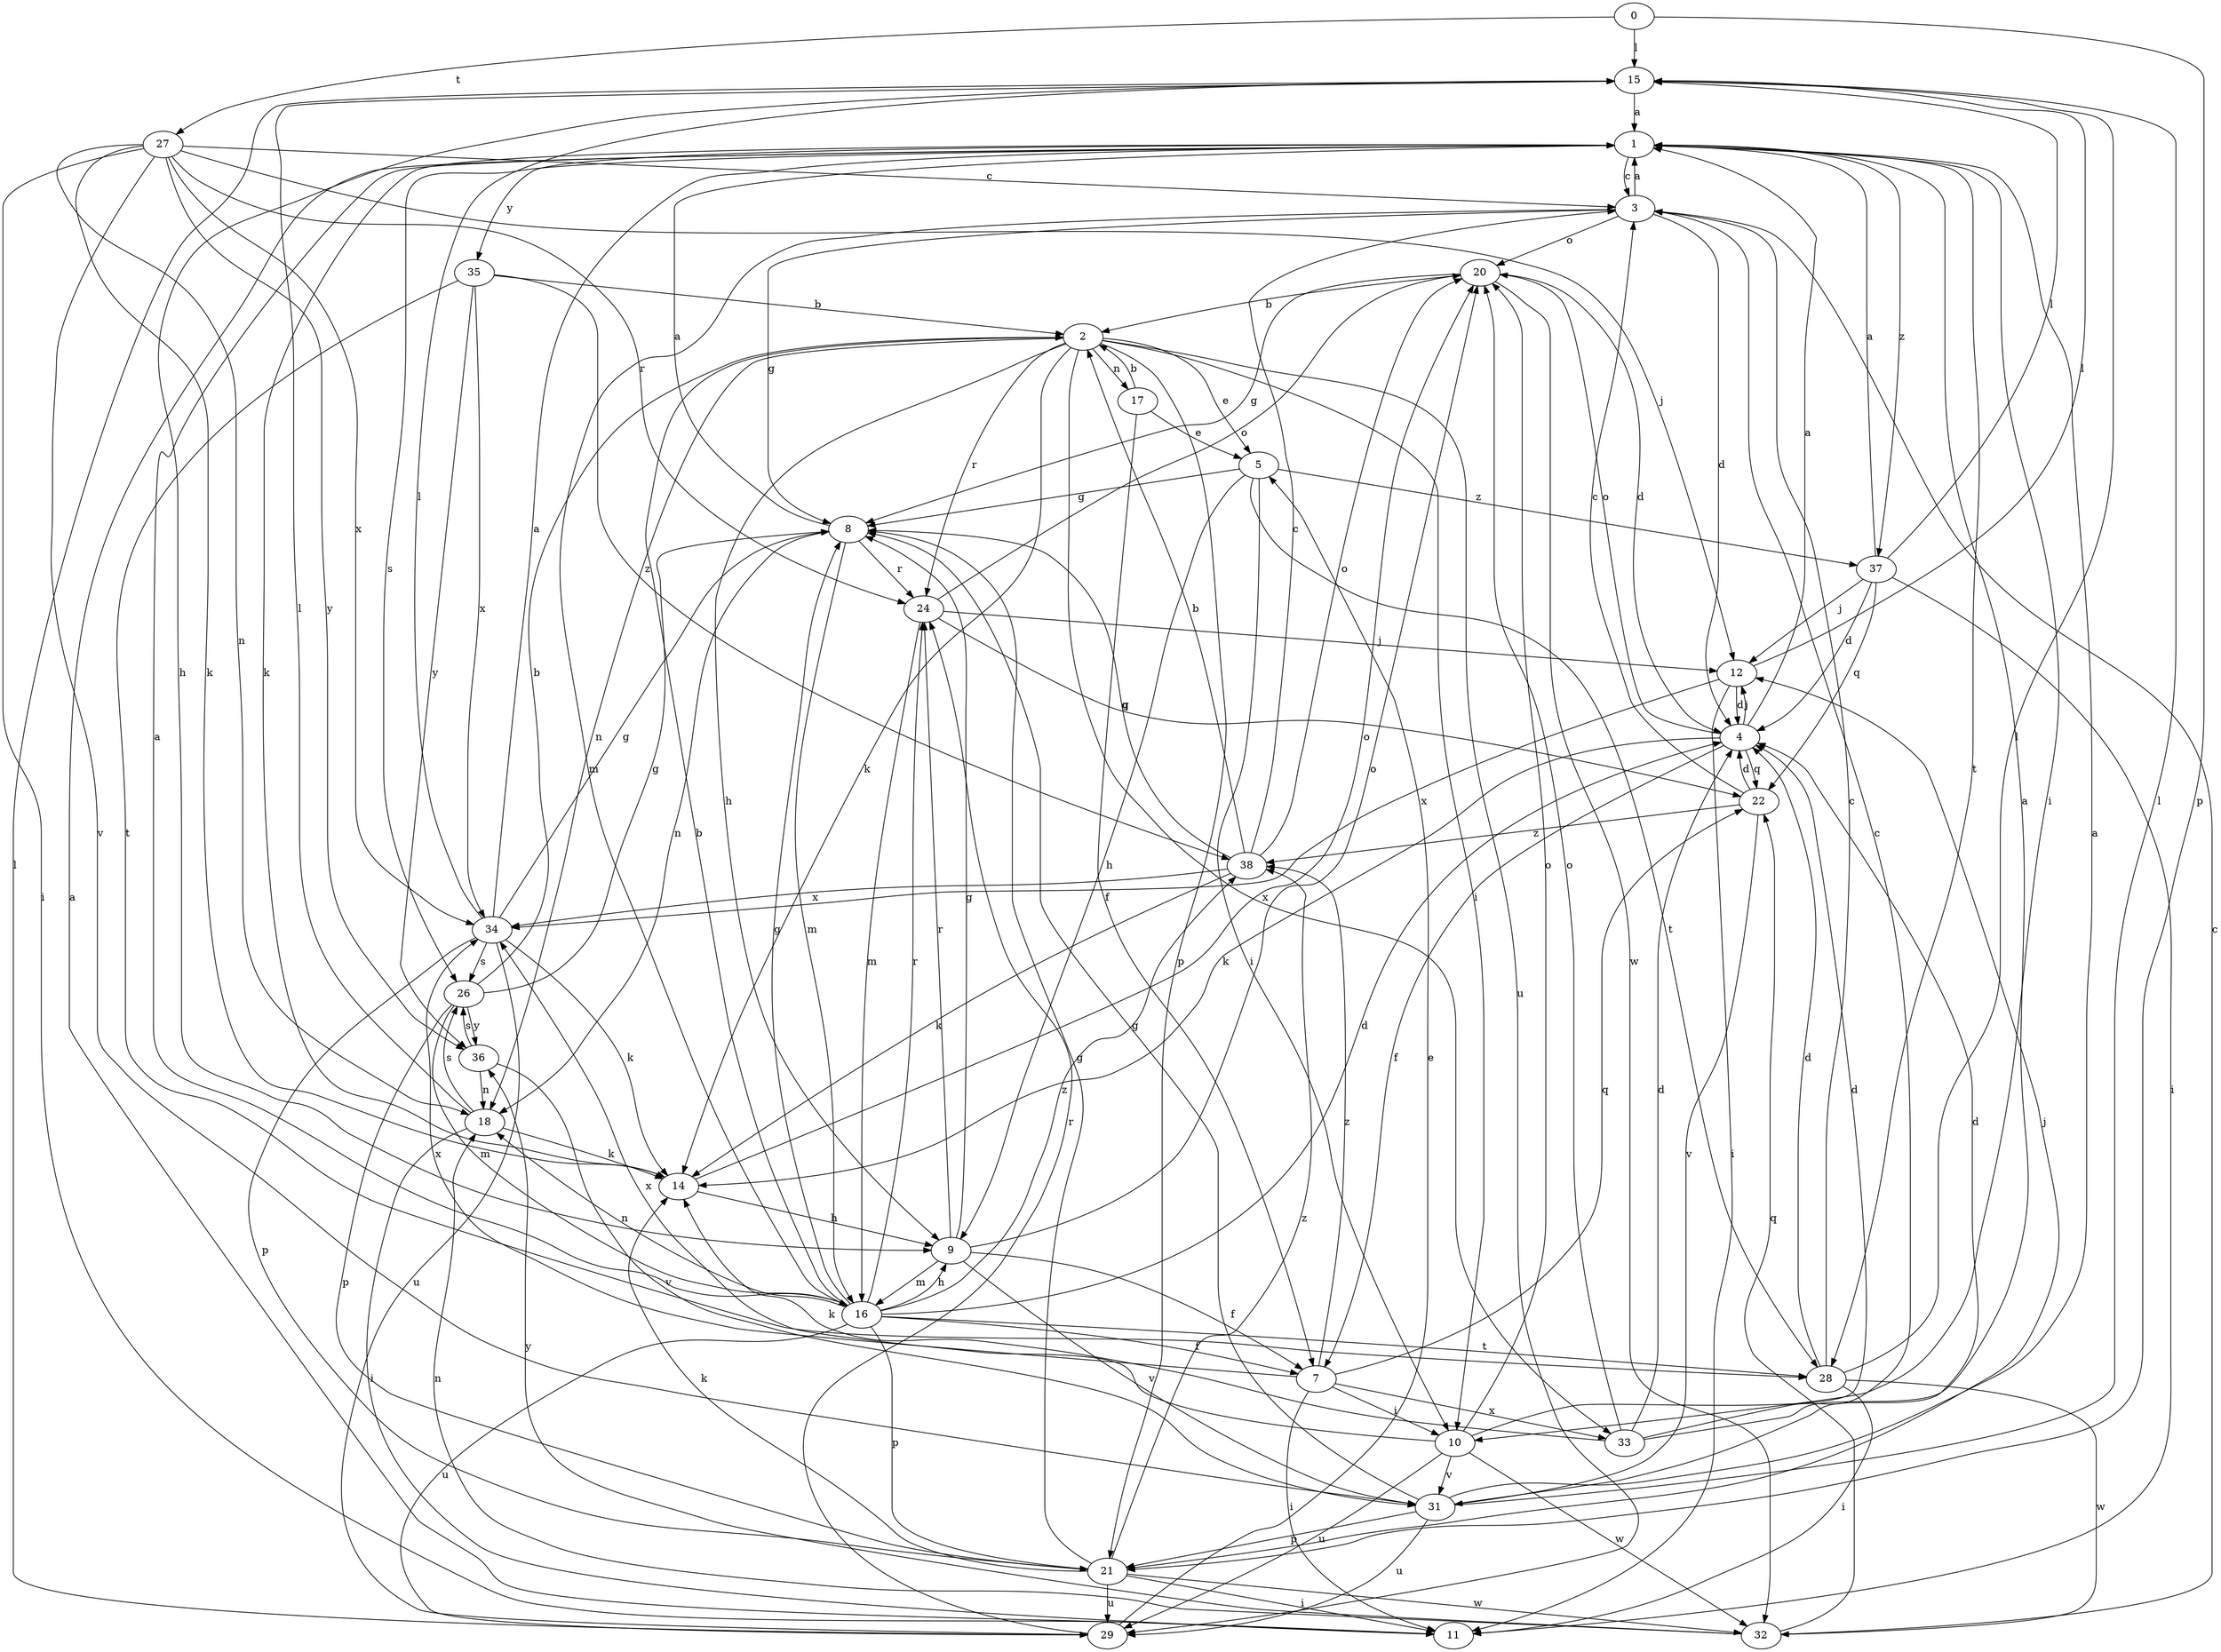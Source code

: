 strict digraph  {
0;
1;
2;
3;
4;
5;
7;
8;
9;
10;
11;
12;
14;
15;
16;
17;
18;
20;
21;
22;
24;
26;
27;
28;
29;
31;
32;
33;
34;
35;
36;
37;
38;
0 -> 15  [label=l];
0 -> 21  [label=p];
0 -> 27  [label=t];
1 -> 3  [label=c];
1 -> 10  [label=i];
1 -> 14  [label=k];
1 -> 26  [label=s];
1 -> 28  [label=t];
1 -> 35  [label=y];
1 -> 37  [label=z];
2 -> 5  [label=e];
2 -> 9  [label=h];
2 -> 10  [label=i];
2 -> 14  [label=k];
2 -> 17  [label=n];
2 -> 18  [label=n];
2 -> 21  [label=p];
2 -> 24  [label=r];
2 -> 29  [label=u];
2 -> 33  [label=x];
3 -> 1  [label=a];
3 -> 4  [label=d];
3 -> 8  [label=g];
3 -> 16  [label=m];
3 -> 20  [label=o];
4 -> 1  [label=a];
4 -> 7  [label=f];
4 -> 12  [label=j];
4 -> 14  [label=k];
4 -> 20  [label=o];
4 -> 22  [label=q];
5 -> 8  [label=g];
5 -> 9  [label=h];
5 -> 10  [label=i];
5 -> 28  [label=t];
5 -> 37  [label=z];
7 -> 10  [label=i];
7 -> 11  [label=i];
7 -> 22  [label=q];
7 -> 33  [label=x];
7 -> 34  [label=x];
7 -> 38  [label=z];
8 -> 1  [label=a];
8 -> 16  [label=m];
8 -> 18  [label=n];
8 -> 24  [label=r];
9 -> 7  [label=f];
9 -> 8  [label=g];
9 -> 16  [label=m];
9 -> 20  [label=o];
9 -> 24  [label=r];
9 -> 31  [label=v];
10 -> 4  [label=d];
10 -> 20  [label=o];
10 -> 29  [label=u];
10 -> 31  [label=v];
10 -> 32  [label=w];
10 -> 34  [label=x];
11 -> 1  [label=a];
12 -> 4  [label=d];
12 -> 11  [label=i];
12 -> 15  [label=l];
12 -> 34  [label=x];
14 -> 9  [label=h];
14 -> 20  [label=o];
15 -> 1  [label=a];
15 -> 9  [label=h];
16 -> 1  [label=a];
16 -> 2  [label=b];
16 -> 4  [label=d];
16 -> 7  [label=f];
16 -> 8  [label=g];
16 -> 9  [label=h];
16 -> 18  [label=n];
16 -> 21  [label=p];
16 -> 24  [label=r];
16 -> 28  [label=t];
16 -> 29  [label=u];
16 -> 38  [label=z];
17 -> 2  [label=b];
17 -> 5  [label=e];
17 -> 7  [label=f];
18 -> 11  [label=i];
18 -> 14  [label=k];
18 -> 15  [label=l];
18 -> 26  [label=s];
20 -> 2  [label=b];
20 -> 4  [label=d];
20 -> 8  [label=g];
20 -> 32  [label=w];
21 -> 8  [label=g];
21 -> 11  [label=i];
21 -> 12  [label=j];
21 -> 14  [label=k];
21 -> 29  [label=u];
21 -> 32  [label=w];
21 -> 38  [label=z];
22 -> 3  [label=c];
22 -> 4  [label=d];
22 -> 31  [label=v];
22 -> 38  [label=z];
24 -> 12  [label=j];
24 -> 16  [label=m];
24 -> 20  [label=o];
24 -> 22  [label=q];
26 -> 2  [label=b];
26 -> 8  [label=g];
26 -> 16  [label=m];
26 -> 21  [label=p];
26 -> 36  [label=y];
27 -> 3  [label=c];
27 -> 11  [label=i];
27 -> 12  [label=j];
27 -> 14  [label=k];
27 -> 18  [label=n];
27 -> 24  [label=r];
27 -> 31  [label=v];
27 -> 34  [label=x];
27 -> 36  [label=y];
28 -> 3  [label=c];
28 -> 4  [label=d];
28 -> 11  [label=i];
28 -> 15  [label=l];
28 -> 32  [label=w];
29 -> 5  [label=e];
29 -> 15  [label=l];
29 -> 24  [label=r];
31 -> 1  [label=a];
31 -> 4  [label=d];
31 -> 8  [label=g];
31 -> 15  [label=l];
31 -> 21  [label=p];
31 -> 29  [label=u];
32 -> 3  [label=c];
32 -> 18  [label=n];
32 -> 22  [label=q];
32 -> 36  [label=y];
33 -> 1  [label=a];
33 -> 3  [label=c];
33 -> 4  [label=d];
33 -> 14  [label=k];
33 -> 20  [label=o];
34 -> 1  [label=a];
34 -> 8  [label=g];
34 -> 14  [label=k];
34 -> 15  [label=l];
34 -> 21  [label=p];
34 -> 26  [label=s];
34 -> 29  [label=u];
35 -> 2  [label=b];
35 -> 28  [label=t];
35 -> 34  [label=x];
35 -> 36  [label=y];
35 -> 38  [label=z];
36 -> 18  [label=n];
36 -> 26  [label=s];
36 -> 31  [label=v];
37 -> 1  [label=a];
37 -> 4  [label=d];
37 -> 11  [label=i];
37 -> 12  [label=j];
37 -> 15  [label=l];
37 -> 22  [label=q];
38 -> 2  [label=b];
38 -> 3  [label=c];
38 -> 8  [label=g];
38 -> 14  [label=k];
38 -> 20  [label=o];
38 -> 34  [label=x];
}
